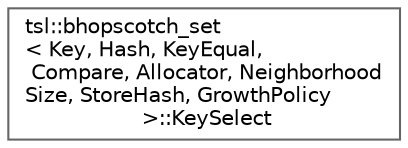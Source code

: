 digraph "Graphical Class Hierarchy"
{
 // INTERACTIVE_SVG=YES
 // LATEX_PDF_SIZE
  bgcolor="transparent";
  edge [fontname=Helvetica,fontsize=10,labelfontname=Helvetica,labelfontsize=10];
  node [fontname=Helvetica,fontsize=10,shape=box,height=0.2,width=0.4];
  rankdir="LR";
  Node0 [id="Node000000",label="tsl::bhopscotch_set\l\< Key, Hash, KeyEqual,\l Compare, Allocator, Neighborhood\lSize, StoreHash, GrowthPolicy\l \>::KeySelect",height=0.2,width=0.4,color="grey40", fillcolor="white", style="filled",URL="$classtsl_1_1bhopscotch__set_1_1KeySelect.html",tooltip=" "];
}
